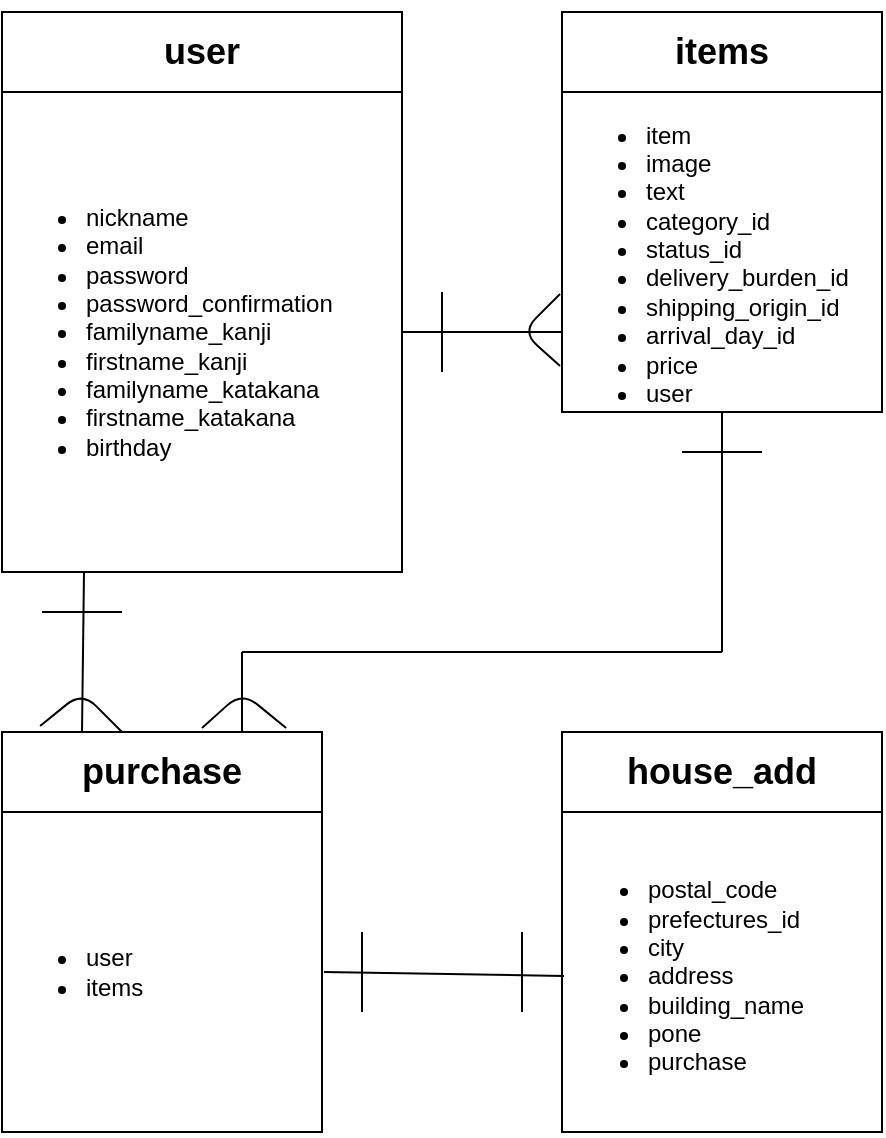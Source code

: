 <mxfile version="13.1.3">
    <diagram id="6hGFLwfOUW9BJ-s0fimq" name="Page-1">
        <mxGraphModel dx="732" dy="586" grid="1" gridSize="10" guides="1" tooltips="1" connect="1" arrows="1" fold="1" page="1" pageScale="1" pageWidth="827" pageHeight="1169" math="0" shadow="0">
            <root>
                <mxCell id="0"/>
                <mxCell id="1" parent="0"/>
                <mxCell id="53" value="" style="rounded=0;whiteSpace=wrap;html=1;" vertex="1" parent="1">
                    <mxGeometry x="360" y="800" width="160" height="160" as="geometry"/>
                </mxCell>
                <mxCell id="25" value="" style="rounded=0;whiteSpace=wrap;html=1;" vertex="1" parent="1">
                    <mxGeometry x="80" y="800" width="160" height="160" as="geometry"/>
                </mxCell>
                <mxCell id="6" value="&lt;h2&gt;user&lt;/h2&gt;" style="rounded=0;whiteSpace=wrap;html=1;" vertex="1" parent="1">
                    <mxGeometry x="80" y="400" width="200" height="40" as="geometry"/>
                </mxCell>
                <mxCell id="7" value="&lt;h2&gt;items&lt;/h2&gt;" style="rounded=0;whiteSpace=wrap;html=1;" vertex="1" parent="1">
                    <mxGeometry x="360" y="400" width="160" height="40" as="geometry"/>
                </mxCell>
                <mxCell id="10" value="&lt;h2&gt;purchase&lt;/h2&gt;" style="rounded=0;whiteSpace=wrap;html=1;" vertex="1" parent="1">
                    <mxGeometry x="80" y="760" width="160" height="40" as="geometry"/>
                </mxCell>
                <mxCell id="16" value="&lt;ul&gt;&lt;li&gt;user&lt;/li&gt;&lt;li&gt;items&lt;/li&gt;&lt;/ul&gt;" style="text;strokeColor=none;fillColor=none;html=1;whiteSpace=wrap;verticalAlign=middle;overflow=hidden;" vertex="1" parent="1">
                    <mxGeometry x="80" y="800" width="160" height="160" as="geometry"/>
                </mxCell>
                <mxCell id="22" value="" style="rounded=0;whiteSpace=wrap;html=1;" vertex="1" parent="1">
                    <mxGeometry x="80" y="440" width="200" height="240" as="geometry"/>
                </mxCell>
                <mxCell id="23" value="" style="rounded=0;whiteSpace=wrap;html=1;" vertex="1" parent="1">
                    <mxGeometry x="360" y="440" width="160" height="160" as="geometry"/>
                </mxCell>
                <mxCell id="26" value="&lt;ul&gt;&lt;li&gt;nickname&lt;/li&gt;&lt;li&gt;email&lt;/li&gt;&lt;li&gt;password&lt;/li&gt;&lt;li&gt;password_confirmation&lt;/li&gt;&lt;li&gt;familyname_kanji&lt;/li&gt;&lt;li&gt;firstname_kanji&lt;/li&gt;&lt;li&gt;familyname_katakana&lt;/li&gt;&lt;li&gt;firstname_katakana&lt;/li&gt;&lt;li&gt;birthday&lt;/li&gt;&lt;/ul&gt;" style="text;strokeColor=none;fillColor=none;html=1;whiteSpace=wrap;verticalAlign=middle;overflow=hidden;" vertex="1" parent="1">
                    <mxGeometry x="80" y="440" width="200" height="240" as="geometry"/>
                </mxCell>
                <mxCell id="27" value="&lt;ul&gt;&lt;li&gt;item&lt;/li&gt;&lt;li&gt;image&lt;/li&gt;&lt;li&gt;text&lt;/li&gt;&lt;li&gt;category_id&lt;/li&gt;&lt;li&gt;status_id&lt;/li&gt;&lt;li&gt;delivery_burden_id&lt;/li&gt;&lt;li&gt;shipping_origin_id&lt;/li&gt;&lt;li&gt;arrival_day_id&lt;/li&gt;&lt;li&gt;price&lt;/li&gt;&lt;li&gt;user&lt;/li&gt;&lt;/ul&gt;" style="text;strokeColor=none;fillColor=none;html=1;whiteSpace=wrap;verticalAlign=middle;overflow=hidden;" vertex="1" parent="1">
                    <mxGeometry x="360" y="440" width="160" height="160" as="geometry"/>
                </mxCell>
                <mxCell id="32" value="" style="endArrow=none;html=1;exitX=1;exitY=0.5;exitDx=0;exitDy=0;entryX=0;entryY=0.75;entryDx=0;entryDy=0;" edge="1" parent="1" source="26" target="27">
                    <mxGeometry width="50" height="50" relative="1" as="geometry">
                        <mxPoint x="270" y="690" as="sourcePoint"/>
                        <mxPoint x="320" y="640" as="targetPoint"/>
                        <Array as="points"/>
                    </mxGeometry>
                </mxCell>
                <mxCell id="36" value="" style="endArrow=none;html=1;entryX=0.205;entryY=1;entryDx=0;entryDy=0;entryPerimeter=0;exitX=0.25;exitY=0;exitDx=0;exitDy=0;" edge="1" parent="1" source="10" target="26">
                    <mxGeometry width="50" height="50" relative="1" as="geometry">
                        <mxPoint x="140" y="690" as="sourcePoint"/>
                        <mxPoint x="190" y="640" as="targetPoint"/>
                    </mxGeometry>
                </mxCell>
                <mxCell id="45" value="" style="endArrow=none;html=1;entryX=-0.006;entryY=0.631;entryDx=0;entryDy=0;entryPerimeter=0;exitX=-0.006;exitY=0.856;exitDx=0;exitDy=0;exitPerimeter=0;" edge="1" parent="1" source="27" target="27">
                    <mxGeometry width="50" height="50" relative="1" as="geometry">
                        <mxPoint x="480" y="750" as="sourcePoint"/>
                        <mxPoint x="530" y="700" as="targetPoint"/>
                        <Array as="points">
                            <mxPoint x="340" y="560"/>
                        </Array>
                    </mxGeometry>
                </mxCell>
                <mxCell id="46" value="" style="endArrow=none;html=1;" edge="1" parent="1">
                    <mxGeometry width="50" height="50" relative="1" as="geometry">
                        <mxPoint x="300" y="580" as="sourcePoint"/>
                        <mxPoint x="300" y="540" as="targetPoint"/>
                    </mxGeometry>
                </mxCell>
                <mxCell id="47" value="" style="endArrow=none;html=1;" edge="1" parent="1">
                    <mxGeometry width="50" height="50" relative="1" as="geometry">
                        <mxPoint x="100" y="700" as="sourcePoint"/>
                        <mxPoint x="140" y="700" as="targetPoint"/>
                    </mxGeometry>
                </mxCell>
                <mxCell id="48" value="" style="endArrow=none;html=1;exitX=0.119;exitY=-0.075;exitDx=0;exitDy=0;exitPerimeter=0;" edge="1" parent="1" source="10" target="10">
                    <mxGeometry width="50" height="50" relative="1" as="geometry">
                        <mxPoint x="100" y="740" as="sourcePoint"/>
                        <mxPoint x="140" y="750" as="targetPoint"/>
                        <Array as="points">
                            <mxPoint x="120" y="740"/>
                            <mxPoint x="120" y="740"/>
                        </Array>
                    </mxGeometry>
                </mxCell>
                <mxCell id="51" value="&lt;h2&gt;house_add&lt;/h2&gt;" style="rounded=0;whiteSpace=wrap;html=1;" vertex="1" parent="1">
                    <mxGeometry x="360" y="760" width="160" height="40" as="geometry"/>
                </mxCell>
                <mxCell id="52" value="&lt;ul&gt;&lt;li&gt;postal_code&lt;/li&gt;&lt;li&gt;prefectures_id&lt;/li&gt;&lt;li&gt;city&lt;/li&gt;&lt;li&gt;address&lt;/li&gt;&lt;li&gt;building_name&lt;/li&gt;&lt;li&gt;pone&lt;/li&gt;&lt;li&gt;purchase&lt;/li&gt;&lt;/ul&gt;" style="text;strokeColor=none;fillColor=none;html=1;whiteSpace=wrap;verticalAlign=middle;overflow=hidden;" vertex="1" parent="1">
                    <mxGeometry x="361" y="802" width="160" height="160" as="geometry"/>
                </mxCell>
                <mxCell id="54" value="" style="endArrow=none;html=1;entryX=0;entryY=0.5;entryDx=0;entryDy=0;" edge="1" parent="1" target="52">
                    <mxGeometry width="50" height="50" relative="1" as="geometry">
                        <mxPoint x="241" y="880" as="sourcePoint"/>
                        <mxPoint x="300" y="780" as="targetPoint"/>
                    </mxGeometry>
                </mxCell>
                <mxCell id="55" value="" style="endArrow=none;html=1;" edge="1" parent="1">
                    <mxGeometry width="50" height="50" relative="1" as="geometry">
                        <mxPoint x="260" y="900" as="sourcePoint"/>
                        <mxPoint x="260" y="860" as="targetPoint"/>
                    </mxGeometry>
                </mxCell>
                <mxCell id="56" value="" style="endArrow=none;html=1;" edge="1" parent="1">
                    <mxGeometry width="50" height="50" relative="1" as="geometry">
                        <mxPoint x="340" y="860" as="sourcePoint"/>
                        <mxPoint x="340" y="900" as="targetPoint"/>
                    </mxGeometry>
                </mxCell>
                <mxCell id="57" value="" style="endArrow=none;html=1;exitX=0.75;exitY=0;exitDx=0;exitDy=0;" edge="1" parent="1" source="10">
                    <mxGeometry width="50" height="50" relative="1" as="geometry">
                        <mxPoint x="230" y="730" as="sourcePoint"/>
                        <mxPoint x="200" y="720" as="targetPoint"/>
                    </mxGeometry>
                </mxCell>
                <mxCell id="58" value="" style="endArrow=none;html=1;" edge="1" parent="1">
                    <mxGeometry width="50" height="50" relative="1" as="geometry">
                        <mxPoint x="200" y="720" as="sourcePoint"/>
                        <mxPoint x="440" y="720" as="targetPoint"/>
                    </mxGeometry>
                </mxCell>
                <mxCell id="59" value="" style="endArrow=none;html=1;entryX=0.5;entryY=1;entryDx=0;entryDy=0;" edge="1" parent="1" target="27">
                    <mxGeometry width="50" height="50" relative="1" as="geometry">
                        <mxPoint x="440" y="720" as="sourcePoint"/>
                        <mxPoint x="360" y="690" as="targetPoint"/>
                    </mxGeometry>
                </mxCell>
                <mxCell id="60" value="" style="endArrow=none;html=1;" edge="1" parent="1">
                    <mxGeometry width="50" height="50" relative="1" as="geometry">
                        <mxPoint x="420" y="620" as="sourcePoint"/>
                        <mxPoint x="460" y="620" as="targetPoint"/>
                    </mxGeometry>
                </mxCell>
                <mxCell id="61" value="" style="endArrow=none;html=1;entryX=0.888;entryY=-0.05;entryDx=0;entryDy=0;entryPerimeter=0;exitX=0.625;exitY=-0.05;exitDx=0;exitDy=0;exitPerimeter=0;" edge="1" parent="1" source="10" target="10">
                    <mxGeometry width="50" height="50" relative="1" as="geometry">
                        <mxPoint x="180" y="740" as="sourcePoint"/>
                        <mxPoint x="220" y="740" as="targetPoint"/>
                        <Array as="points">
                            <mxPoint x="200" y="740"/>
                        </Array>
                    </mxGeometry>
                </mxCell>
            </root>
        </mxGraphModel>
    </diagram>
</mxfile>